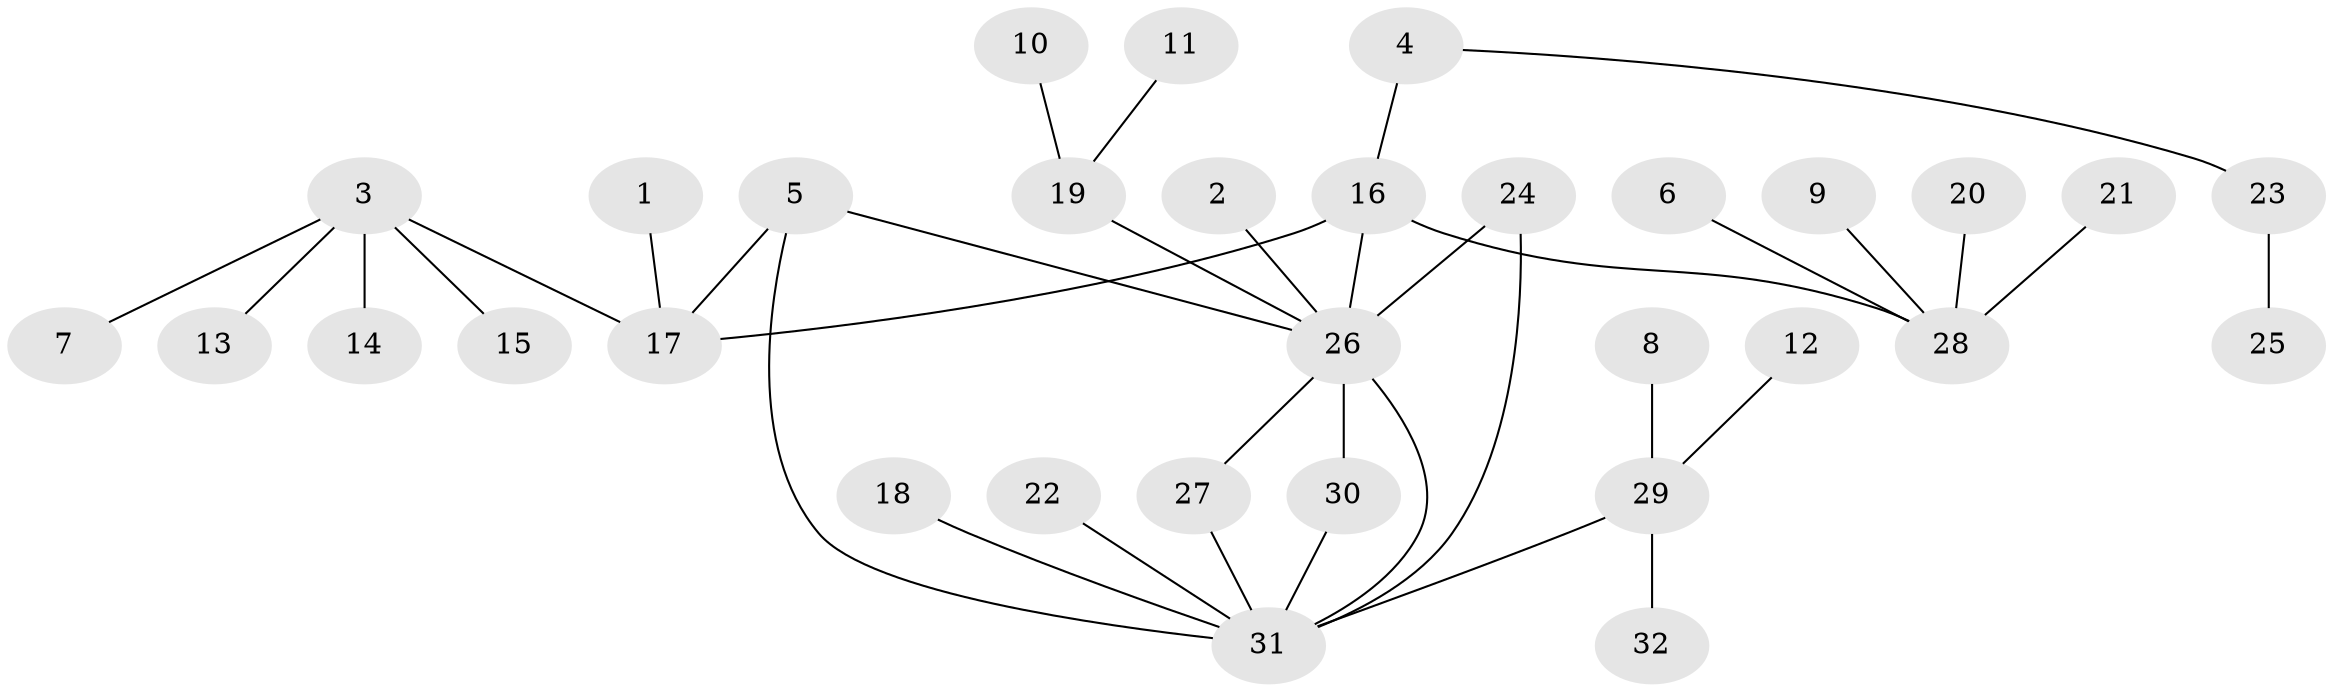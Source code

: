 // original degree distribution, {4: 0.057692307692307696, 12: 0.019230769230769232, 5: 0.038461538461538464, 6: 0.07692307692307693, 1: 0.6538461538461539, 10: 0.019230769230769232, 2: 0.09615384615384616, 3: 0.038461538461538464}
// Generated by graph-tools (version 1.1) at 2025/36/03/04/25 23:36:39]
// undirected, 32 vertices, 36 edges
graph export_dot {
  node [color=gray90,style=filled];
  1;
  2;
  3;
  4;
  5;
  6;
  7;
  8;
  9;
  10;
  11;
  12;
  13;
  14;
  15;
  16;
  17;
  18;
  19;
  20;
  21;
  22;
  23;
  24;
  25;
  26;
  27;
  28;
  29;
  30;
  31;
  32;
  1 -- 17 [weight=1.0];
  2 -- 26 [weight=1.0];
  3 -- 7 [weight=1.0];
  3 -- 13 [weight=1.0];
  3 -- 14 [weight=1.0];
  3 -- 15 [weight=1.0];
  3 -- 17 [weight=1.0];
  4 -- 16 [weight=1.0];
  4 -- 23 [weight=1.0];
  5 -- 17 [weight=1.0];
  5 -- 26 [weight=1.0];
  5 -- 31 [weight=1.0];
  6 -- 28 [weight=1.0];
  8 -- 29 [weight=1.0];
  9 -- 28 [weight=1.0];
  10 -- 19 [weight=1.0];
  11 -- 19 [weight=1.0];
  12 -- 29 [weight=1.0];
  16 -- 17 [weight=1.0];
  16 -- 26 [weight=1.0];
  16 -- 28 [weight=1.0];
  18 -- 31 [weight=1.0];
  19 -- 26 [weight=1.0];
  20 -- 28 [weight=1.0];
  21 -- 28 [weight=1.0];
  22 -- 31 [weight=1.0];
  23 -- 25 [weight=1.0];
  24 -- 26 [weight=2.0];
  24 -- 31 [weight=1.0];
  26 -- 27 [weight=1.0];
  26 -- 30 [weight=1.0];
  26 -- 31 [weight=1.0];
  27 -- 31 [weight=1.0];
  29 -- 31 [weight=1.0];
  29 -- 32 [weight=1.0];
  30 -- 31 [weight=1.0];
}
